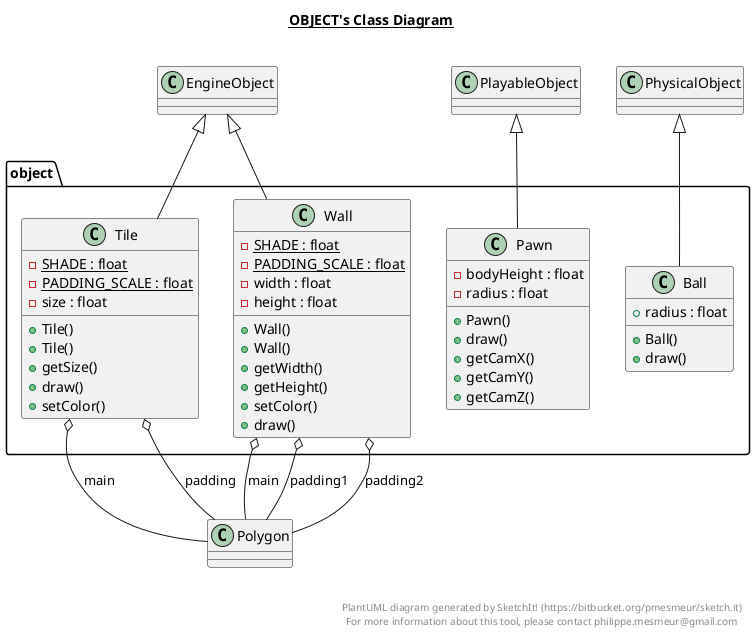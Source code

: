 @startuml

title __OBJECT's Class Diagram__\n

  package object {
    class Ball {
        + radius : float
        + Ball()
        + draw()
    }
  }
  

  package object {
    class Pawn {
        - bodyHeight : float
        - radius : float
        + Pawn()
        + draw()
        + getCamX()
        + getCamY()
        + getCamZ()
    }
  }
  

  package object {
    class Tile {
        {static} - SHADE : float
        {static} - PADDING_SCALE : float
        - size : float
        + Tile()
        + Tile()
        + getSize()
        + draw()
        + setColor()
    }
  }
  

  package object {
    class Wall {
        {static} - SHADE : float
        {static} - PADDING_SCALE : float
        - width : float
        - height : float
        + Wall()
        + Wall()
        + getWidth()
        + getHeight()
        + setColor()
        + draw()
    }
  }
  

  Ball -up-|> PhysicalObject
  Pawn -up-|> PlayableObject
  Tile -up-|> EngineObject
  Tile o-- Polygon : main
  Tile o-- Polygon : padding
  Wall -up-|> EngineObject
  Wall o-- Polygon : main
  Wall o-- Polygon : padding1
  Wall o-- Polygon : padding2


right footer


PlantUML diagram generated by SketchIt! (https://bitbucket.org/pmesmeur/sketch.it)
For more information about this tool, please contact philippe.mesmeur@gmail.com
endfooter

@enduml
